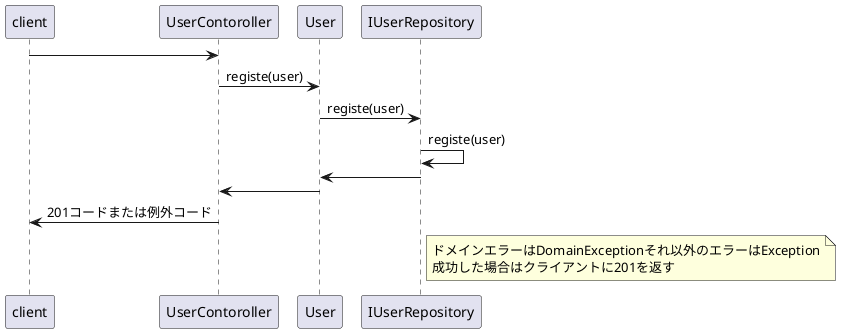 @startuml
client -> UserContoroller
UserContoroller -> User: registe(user)
User -> IUserRepository: registe(user)
IUserRepository -> IUserRepository: registe(user)
IUserRepository -> User
User -> UserContoroller
UserContoroller-> client: 201コードまたは例外コード
note right of IUserRepository
ドメインエラーはDomainExceptionそれ以外のエラーはException
成功した場合はクライアントに201を返す
endnote
@enduml